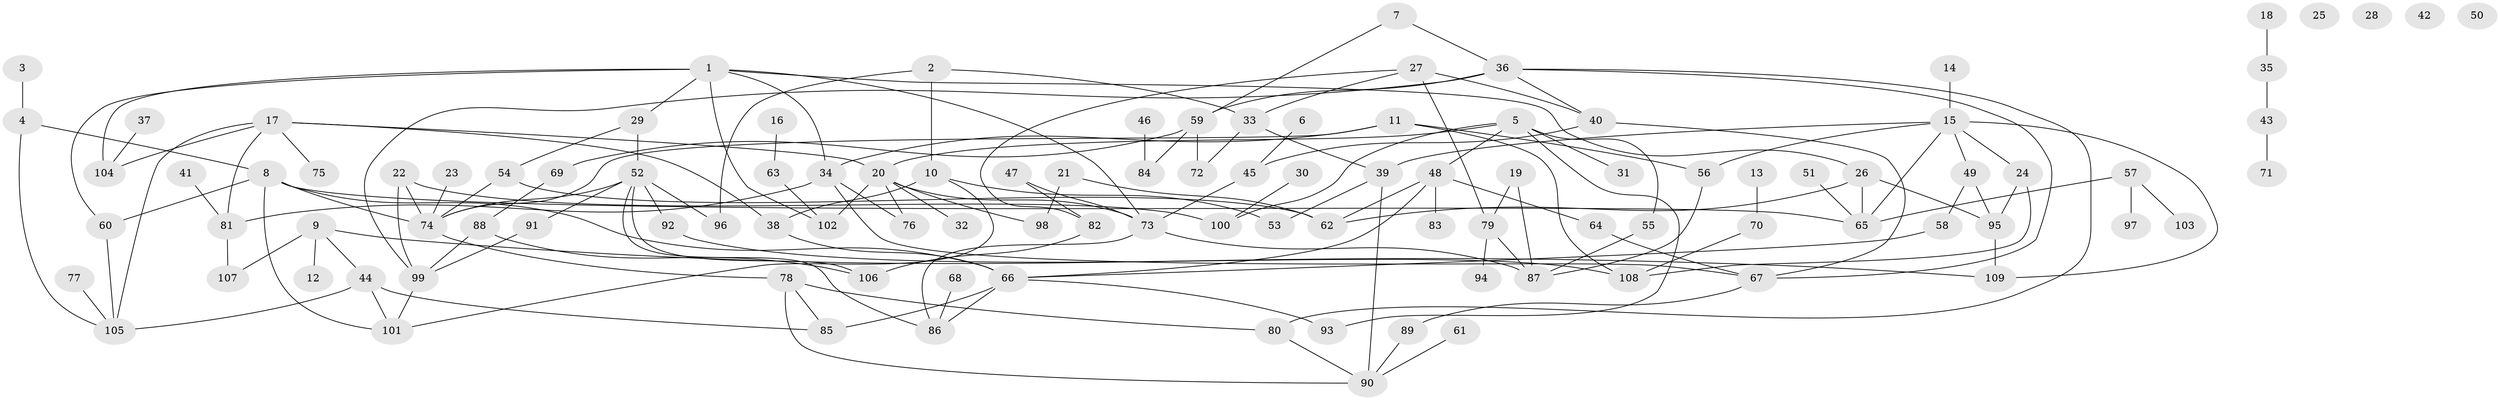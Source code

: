 // Generated by graph-tools (version 1.1) at 2025/49/03/09/25 03:49:06]
// undirected, 109 vertices, 159 edges
graph export_dot {
graph [start="1"]
  node [color=gray90,style=filled];
  1;
  2;
  3;
  4;
  5;
  6;
  7;
  8;
  9;
  10;
  11;
  12;
  13;
  14;
  15;
  16;
  17;
  18;
  19;
  20;
  21;
  22;
  23;
  24;
  25;
  26;
  27;
  28;
  29;
  30;
  31;
  32;
  33;
  34;
  35;
  36;
  37;
  38;
  39;
  40;
  41;
  42;
  43;
  44;
  45;
  46;
  47;
  48;
  49;
  50;
  51;
  52;
  53;
  54;
  55;
  56;
  57;
  58;
  59;
  60;
  61;
  62;
  63;
  64;
  65;
  66;
  67;
  68;
  69;
  70;
  71;
  72;
  73;
  74;
  75;
  76;
  77;
  78;
  79;
  80;
  81;
  82;
  83;
  84;
  85;
  86;
  87;
  88;
  89;
  90;
  91;
  92;
  93;
  94;
  95;
  96;
  97;
  98;
  99;
  100;
  101;
  102;
  103;
  104;
  105;
  106;
  107;
  108;
  109;
  1 -- 26;
  1 -- 29;
  1 -- 34;
  1 -- 60;
  1 -- 73;
  1 -- 102;
  1 -- 104;
  2 -- 10;
  2 -- 33;
  2 -- 96;
  3 -- 4;
  4 -- 8;
  4 -- 105;
  5 -- 20;
  5 -- 31;
  5 -- 48;
  5 -- 55;
  5 -- 93;
  5 -- 100;
  6 -- 45;
  7 -- 36;
  7 -- 59;
  8 -- 60;
  8 -- 65;
  8 -- 66;
  8 -- 74;
  8 -- 101;
  9 -- 12;
  9 -- 44;
  9 -- 107;
  9 -- 109;
  10 -- 38;
  10 -- 53;
  10 -- 101;
  11 -- 34;
  11 -- 56;
  11 -- 74;
  11 -- 108;
  13 -- 70;
  14 -- 15;
  15 -- 24;
  15 -- 39;
  15 -- 49;
  15 -- 56;
  15 -- 65;
  15 -- 109;
  16 -- 63;
  17 -- 20;
  17 -- 38;
  17 -- 75;
  17 -- 81;
  17 -- 104;
  17 -- 105;
  18 -- 35;
  19 -- 79;
  19 -- 87;
  20 -- 32;
  20 -- 73;
  20 -- 76;
  20 -- 98;
  20 -- 102;
  21 -- 62;
  21 -- 98;
  22 -- 74;
  22 -- 99;
  22 -- 100;
  23 -- 74;
  24 -- 95;
  24 -- 108;
  26 -- 62;
  26 -- 65;
  26 -- 95;
  27 -- 33;
  27 -- 40;
  27 -- 79;
  27 -- 82;
  29 -- 52;
  29 -- 54;
  30 -- 100;
  33 -- 39;
  33 -- 72;
  34 -- 67;
  34 -- 76;
  34 -- 81;
  35 -- 43;
  36 -- 40;
  36 -- 59;
  36 -- 67;
  36 -- 80;
  36 -- 99;
  37 -- 104;
  38 -- 66;
  39 -- 53;
  39 -- 90;
  40 -- 45;
  40 -- 67;
  41 -- 81;
  43 -- 71;
  44 -- 85;
  44 -- 101;
  44 -- 105;
  45 -- 73;
  46 -- 84;
  47 -- 73;
  47 -- 82;
  48 -- 62;
  48 -- 64;
  48 -- 66;
  48 -- 83;
  49 -- 58;
  49 -- 95;
  51 -- 65;
  52 -- 74;
  52 -- 86;
  52 -- 91;
  52 -- 92;
  52 -- 96;
  52 -- 106;
  54 -- 62;
  54 -- 74;
  55 -- 87;
  56 -- 87;
  57 -- 65;
  57 -- 97;
  57 -- 103;
  58 -- 66;
  59 -- 69;
  59 -- 72;
  59 -- 84;
  60 -- 105;
  61 -- 90;
  63 -- 102;
  64 -- 67;
  66 -- 85;
  66 -- 86;
  66 -- 93;
  67 -- 89;
  68 -- 86;
  69 -- 88;
  70 -- 108;
  73 -- 86;
  73 -- 87;
  74 -- 78;
  77 -- 105;
  78 -- 80;
  78 -- 85;
  78 -- 90;
  79 -- 87;
  79 -- 94;
  80 -- 90;
  81 -- 107;
  82 -- 106;
  88 -- 99;
  88 -- 106;
  89 -- 90;
  91 -- 99;
  92 -- 108;
  95 -- 109;
  99 -- 101;
}
